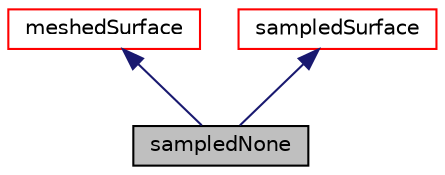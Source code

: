 digraph "sampledNone"
{
  bgcolor="transparent";
  edge [fontname="Helvetica",fontsize="10",labelfontname="Helvetica",labelfontsize="10"];
  node [fontname="Helvetica",fontsize="10",shape=record];
  Node1 [label="sampledNone",height=0.2,width=0.4,color="black", fillcolor="grey75", style="filled" fontcolor="black"];
  Node2 -> Node1 [dir="back",color="midnightblue",fontsize="10",style="solid",fontname="Helvetica"];
  Node2 [label="meshedSurface",height=0.2,width=0.4,color="red",URL="$classFoam_1_1MeshedSurface.html"];
  Node3 -> Node1 [dir="back",color="midnightblue",fontsize="10",style="solid",fontname="Helvetica"];
  Node3 [label="sampledSurface",height=0.2,width=0.4,color="red",URL="$classFoam_1_1sampledSurface.html",tooltip="An abstract class for surfaces with sampling. "];
}
